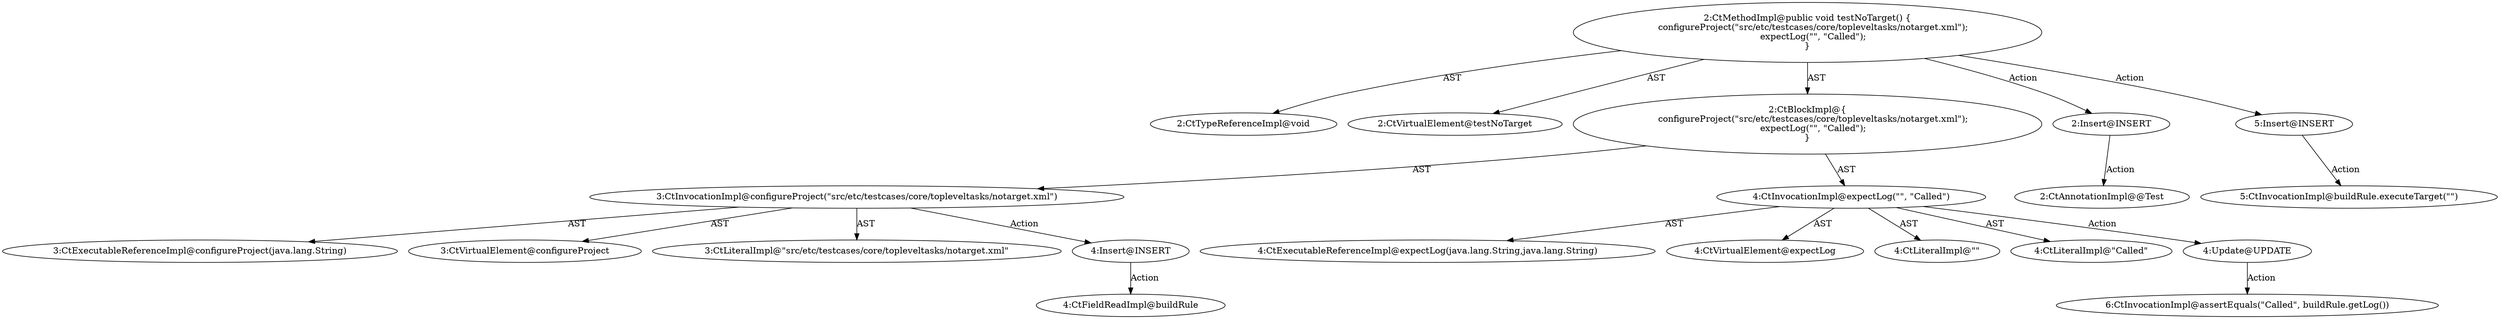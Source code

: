 digraph "testNoTarget#?" {
0 [label="2:CtTypeReferenceImpl@void" shape=ellipse]
1 [label="2:CtVirtualElement@testNoTarget" shape=ellipse]
2 [label="3:CtExecutableReferenceImpl@configureProject(java.lang.String)" shape=ellipse]
3 [label="3:CtVirtualElement@configureProject" shape=ellipse]
4 [label="3:CtLiteralImpl@\"src/etc/testcases/core/topleveltasks/notarget.xml\"" shape=ellipse]
5 [label="3:CtInvocationImpl@configureProject(\"src/etc/testcases/core/topleveltasks/notarget.xml\")" shape=ellipse]
6 [label="4:CtExecutableReferenceImpl@expectLog(java.lang.String,java.lang.String)" shape=ellipse]
7 [label="4:CtVirtualElement@expectLog" shape=ellipse]
8 [label="4:CtLiteralImpl@\"\"" shape=ellipse]
9 [label="4:CtLiteralImpl@\"Called\"" shape=ellipse]
10 [label="4:CtInvocationImpl@expectLog(\"\", \"Called\")" shape=ellipse]
11 [label="2:CtBlockImpl@\{
    configureProject(\"src/etc/testcases/core/topleveltasks/notarget.xml\");
    expectLog(\"\", \"Called\");
\}" shape=ellipse]
12 [label="2:CtMethodImpl@public void testNoTarget() \{
    configureProject(\"src/etc/testcases/core/topleveltasks/notarget.xml\");
    expectLog(\"\", \"Called\");
\}" shape=ellipse]
13 [label="4:Update@UPDATE" shape=ellipse]
14 [label="6:CtInvocationImpl@assertEquals(\"Called\", buildRule.getLog())" shape=ellipse]
15 [label="2:Insert@INSERT" shape=ellipse]
16 [label="2:CtAnnotationImpl@@Test" shape=ellipse]
17 [label="5:Insert@INSERT" shape=ellipse]
18 [label="5:CtInvocationImpl@buildRule.executeTarget(\"\")" shape=ellipse]
19 [label="4:Insert@INSERT" shape=ellipse]
20 [label="4:CtFieldReadImpl@buildRule" shape=ellipse]
5 -> 3 [label="AST"];
5 -> 2 [label="AST"];
5 -> 4 [label="AST"];
5 -> 19 [label="Action"];
10 -> 7 [label="AST"];
10 -> 6 [label="AST"];
10 -> 8 [label="AST"];
10 -> 9 [label="AST"];
10 -> 13 [label="Action"];
11 -> 5 [label="AST"];
11 -> 10 [label="AST"];
12 -> 1 [label="AST"];
12 -> 0 [label="AST"];
12 -> 11 [label="AST"];
12 -> 15 [label="Action"];
12 -> 17 [label="Action"];
13 -> 14 [label="Action"];
15 -> 16 [label="Action"];
17 -> 18 [label="Action"];
19 -> 20 [label="Action"];
}